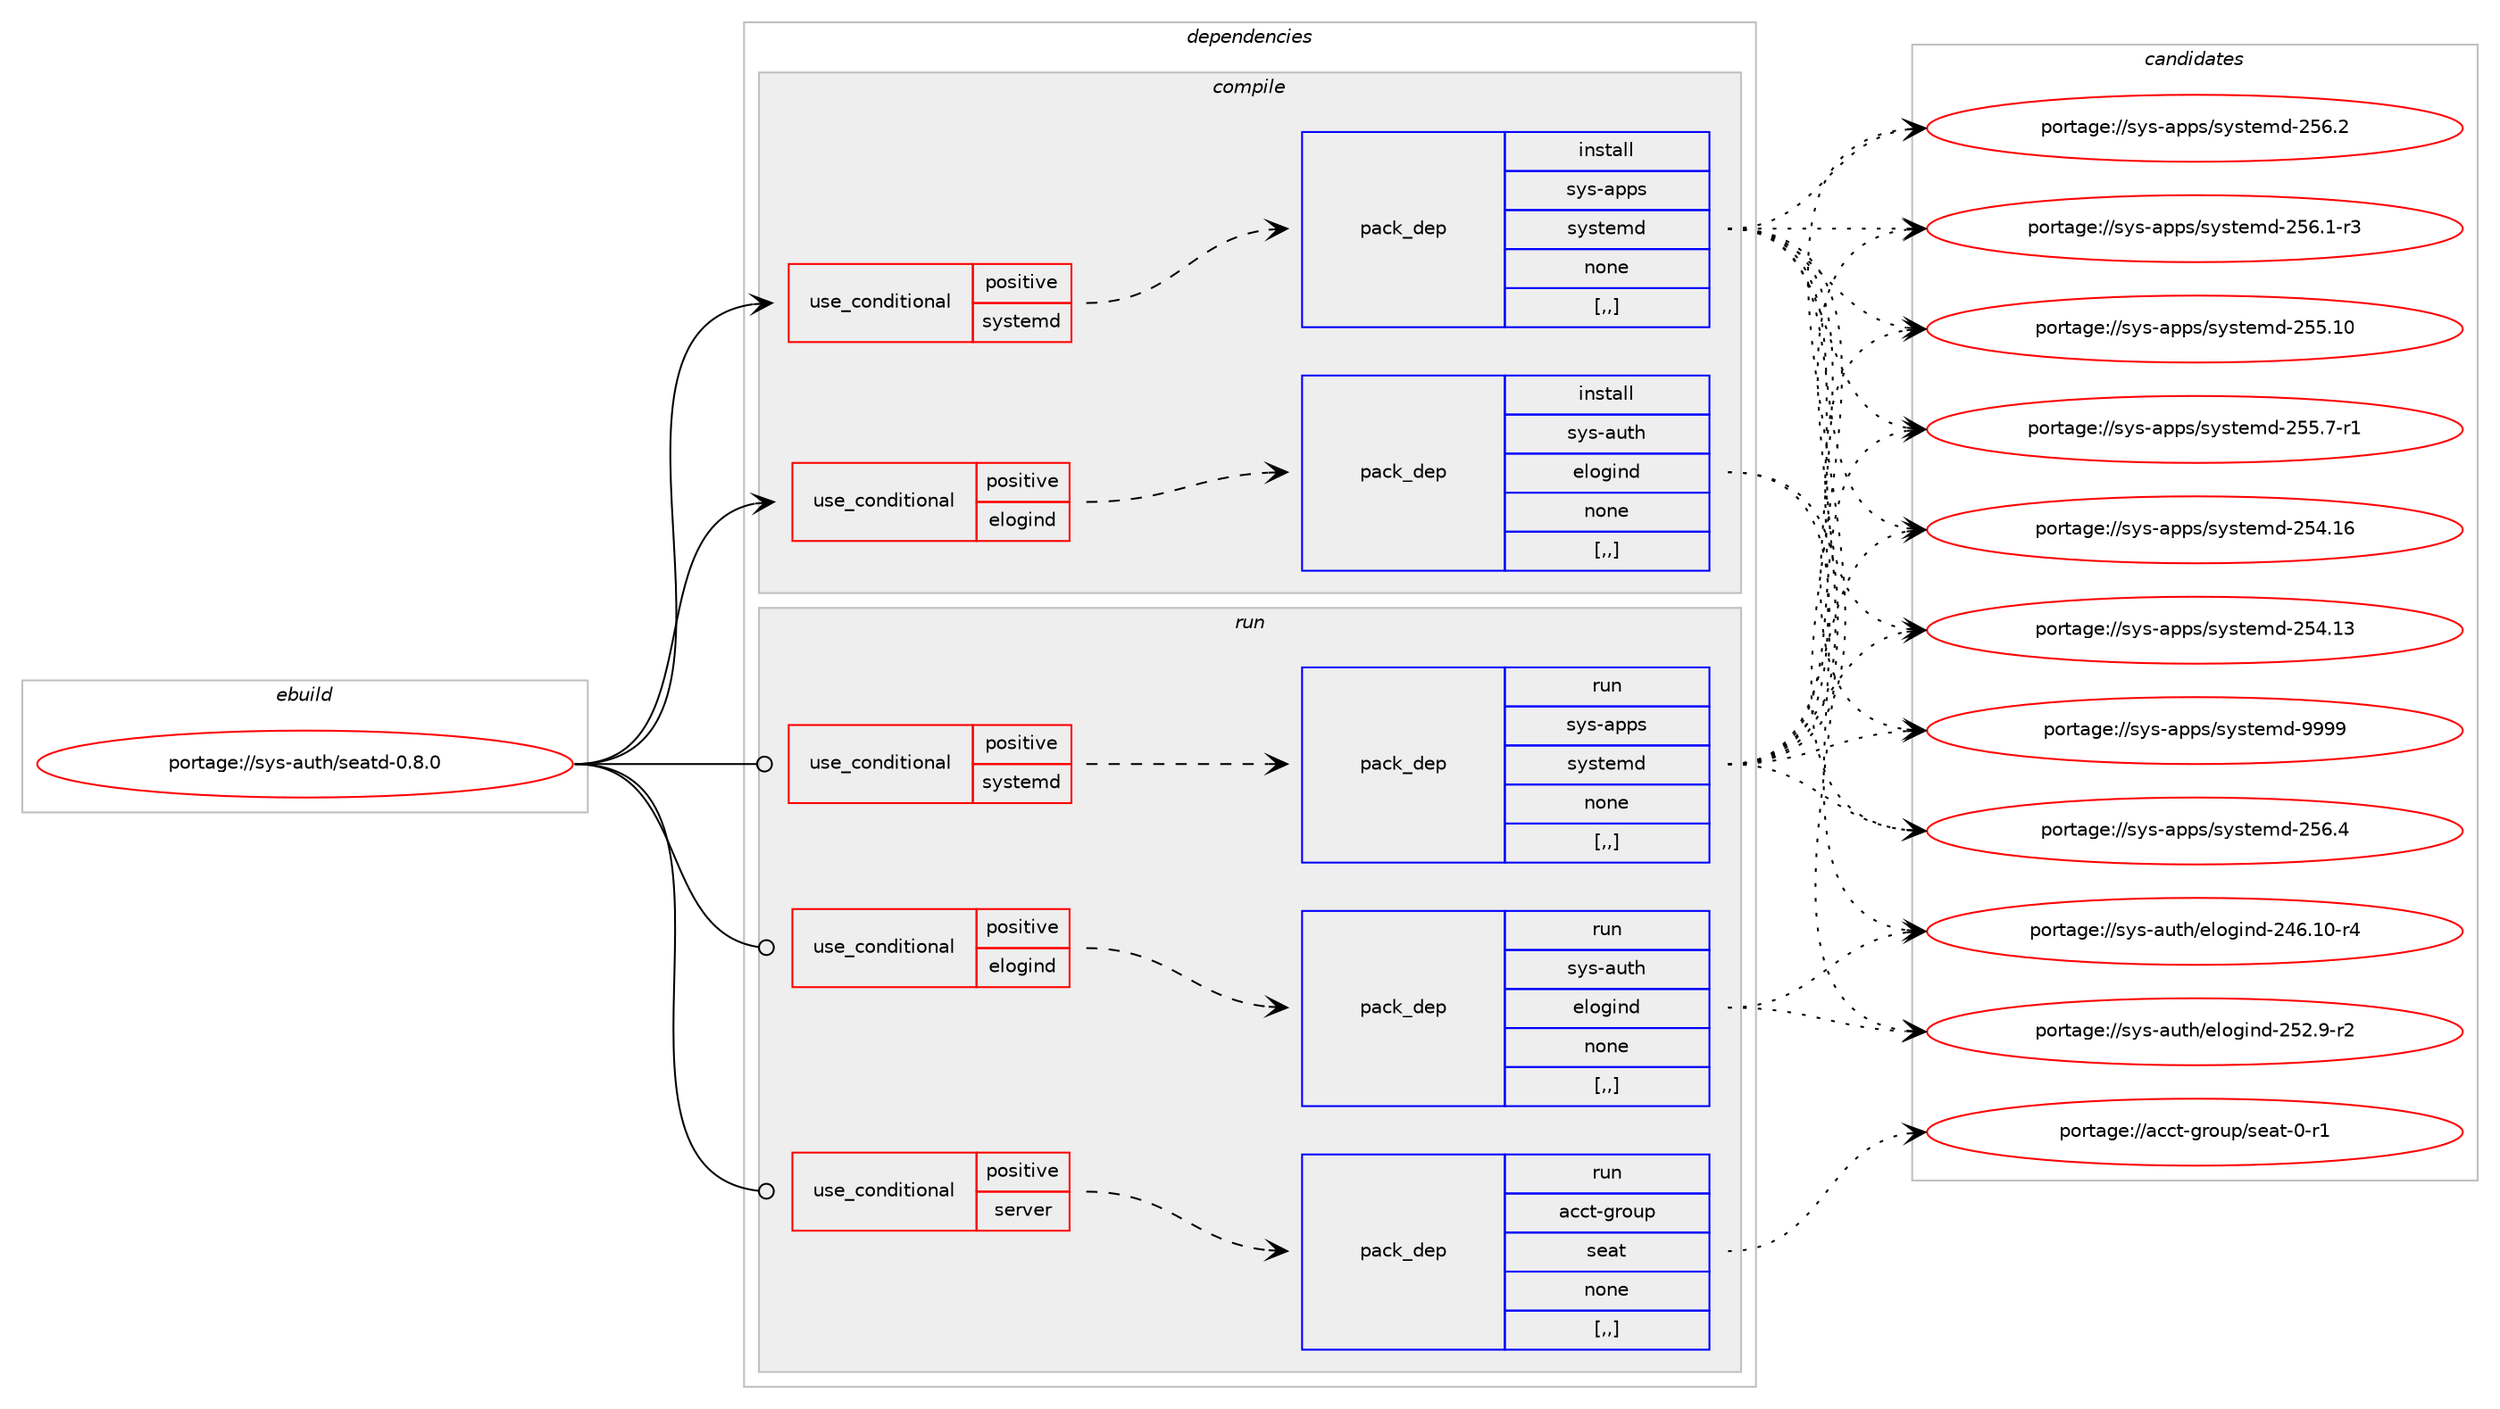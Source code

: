 digraph prolog {

# *************
# Graph options
# *************

newrank=true;
concentrate=true;
compound=true;
graph [rankdir=LR,fontname=Helvetica,fontsize=10,ranksep=1.5];#, ranksep=2.5, nodesep=0.2];
edge  [arrowhead=vee];
node  [fontname=Helvetica,fontsize=10];

# **********
# The ebuild
# **********

subgraph cluster_leftcol {
color=gray;
label=<<i>ebuild</i>>;
id [label="portage://sys-auth/seatd-0.8.0", color=red, width=4, href="../sys-auth/seatd-0.8.0.svg"];
}

# ****************
# The dependencies
# ****************

subgraph cluster_midcol {
color=gray;
label=<<i>dependencies</i>>;
subgraph cluster_compile {
fillcolor="#eeeeee";
style=filled;
label=<<i>compile</i>>;
subgraph cond113330 {
dependency427290 [label=<<TABLE BORDER="0" CELLBORDER="1" CELLSPACING="0" CELLPADDING="4"><TR><TD ROWSPAN="3" CELLPADDING="10">use_conditional</TD></TR><TR><TD>positive</TD></TR><TR><TD>elogind</TD></TR></TABLE>>, shape=none, color=red];
subgraph pack311023 {
dependency427291 [label=<<TABLE BORDER="0" CELLBORDER="1" CELLSPACING="0" CELLPADDING="4" WIDTH="220"><TR><TD ROWSPAN="6" CELLPADDING="30">pack_dep</TD></TR><TR><TD WIDTH="110">install</TD></TR><TR><TD>sys-auth</TD></TR><TR><TD>elogind</TD></TR><TR><TD>none</TD></TR><TR><TD>[,,]</TD></TR></TABLE>>, shape=none, color=blue];
}
dependency427290:e -> dependency427291:w [weight=20,style="dashed",arrowhead="vee"];
}
id:e -> dependency427290:w [weight=20,style="solid",arrowhead="vee"];
subgraph cond113331 {
dependency427292 [label=<<TABLE BORDER="0" CELLBORDER="1" CELLSPACING="0" CELLPADDING="4"><TR><TD ROWSPAN="3" CELLPADDING="10">use_conditional</TD></TR><TR><TD>positive</TD></TR><TR><TD>systemd</TD></TR></TABLE>>, shape=none, color=red];
subgraph pack311024 {
dependency427293 [label=<<TABLE BORDER="0" CELLBORDER="1" CELLSPACING="0" CELLPADDING="4" WIDTH="220"><TR><TD ROWSPAN="6" CELLPADDING="30">pack_dep</TD></TR><TR><TD WIDTH="110">install</TD></TR><TR><TD>sys-apps</TD></TR><TR><TD>systemd</TD></TR><TR><TD>none</TD></TR><TR><TD>[,,]</TD></TR></TABLE>>, shape=none, color=blue];
}
dependency427292:e -> dependency427293:w [weight=20,style="dashed",arrowhead="vee"];
}
id:e -> dependency427292:w [weight=20,style="solid",arrowhead="vee"];
}
subgraph cluster_compileandrun {
fillcolor="#eeeeee";
style=filled;
label=<<i>compile and run</i>>;
}
subgraph cluster_run {
fillcolor="#eeeeee";
style=filled;
label=<<i>run</i>>;
subgraph cond113332 {
dependency427294 [label=<<TABLE BORDER="0" CELLBORDER="1" CELLSPACING="0" CELLPADDING="4"><TR><TD ROWSPAN="3" CELLPADDING="10">use_conditional</TD></TR><TR><TD>positive</TD></TR><TR><TD>elogind</TD></TR></TABLE>>, shape=none, color=red];
subgraph pack311025 {
dependency427295 [label=<<TABLE BORDER="0" CELLBORDER="1" CELLSPACING="0" CELLPADDING="4" WIDTH="220"><TR><TD ROWSPAN="6" CELLPADDING="30">pack_dep</TD></TR><TR><TD WIDTH="110">run</TD></TR><TR><TD>sys-auth</TD></TR><TR><TD>elogind</TD></TR><TR><TD>none</TD></TR><TR><TD>[,,]</TD></TR></TABLE>>, shape=none, color=blue];
}
dependency427294:e -> dependency427295:w [weight=20,style="dashed",arrowhead="vee"];
}
id:e -> dependency427294:w [weight=20,style="solid",arrowhead="odot"];
subgraph cond113333 {
dependency427296 [label=<<TABLE BORDER="0" CELLBORDER="1" CELLSPACING="0" CELLPADDING="4"><TR><TD ROWSPAN="3" CELLPADDING="10">use_conditional</TD></TR><TR><TD>positive</TD></TR><TR><TD>server</TD></TR></TABLE>>, shape=none, color=red];
subgraph pack311026 {
dependency427297 [label=<<TABLE BORDER="0" CELLBORDER="1" CELLSPACING="0" CELLPADDING="4" WIDTH="220"><TR><TD ROWSPAN="6" CELLPADDING="30">pack_dep</TD></TR><TR><TD WIDTH="110">run</TD></TR><TR><TD>acct-group</TD></TR><TR><TD>seat</TD></TR><TR><TD>none</TD></TR><TR><TD>[,,]</TD></TR></TABLE>>, shape=none, color=blue];
}
dependency427296:e -> dependency427297:w [weight=20,style="dashed",arrowhead="vee"];
}
id:e -> dependency427296:w [weight=20,style="solid",arrowhead="odot"];
subgraph cond113334 {
dependency427298 [label=<<TABLE BORDER="0" CELLBORDER="1" CELLSPACING="0" CELLPADDING="4"><TR><TD ROWSPAN="3" CELLPADDING="10">use_conditional</TD></TR><TR><TD>positive</TD></TR><TR><TD>systemd</TD></TR></TABLE>>, shape=none, color=red];
subgraph pack311027 {
dependency427299 [label=<<TABLE BORDER="0" CELLBORDER="1" CELLSPACING="0" CELLPADDING="4" WIDTH="220"><TR><TD ROWSPAN="6" CELLPADDING="30">pack_dep</TD></TR><TR><TD WIDTH="110">run</TD></TR><TR><TD>sys-apps</TD></TR><TR><TD>systemd</TD></TR><TR><TD>none</TD></TR><TR><TD>[,,]</TD></TR></TABLE>>, shape=none, color=blue];
}
dependency427298:e -> dependency427299:w [weight=20,style="dashed",arrowhead="vee"];
}
id:e -> dependency427298:w [weight=20,style="solid",arrowhead="odot"];
}
}

# **************
# The candidates
# **************

subgraph cluster_choices {
rank=same;
color=gray;
label=<<i>candidates</i>>;

subgraph choice311023 {
color=black;
nodesep=1;
choice1151211154597117116104471011081111031051101004550535046574511450 [label="portage://sys-auth/elogind-252.9-r2", color=red, width=4,href="../sys-auth/elogind-252.9-r2.svg"];
choice115121115459711711610447101108111103105110100455052544649484511452 [label="portage://sys-auth/elogind-246.10-r4", color=red, width=4,href="../sys-auth/elogind-246.10-r4.svg"];
dependency427291:e -> choice1151211154597117116104471011081111031051101004550535046574511450:w [style=dotted,weight="100"];
dependency427291:e -> choice115121115459711711610447101108111103105110100455052544649484511452:w [style=dotted,weight="100"];
}
subgraph choice311024 {
color=black;
nodesep=1;
choice1151211154597112112115471151211151161011091004557575757 [label="portage://sys-apps/systemd-9999", color=red, width=4,href="../sys-apps/systemd-9999.svg"];
choice115121115459711211211547115121115116101109100455053544652 [label="portage://sys-apps/systemd-256.4", color=red, width=4,href="../sys-apps/systemd-256.4.svg"];
choice115121115459711211211547115121115116101109100455053544650 [label="portage://sys-apps/systemd-256.2", color=red, width=4,href="../sys-apps/systemd-256.2.svg"];
choice1151211154597112112115471151211151161011091004550535446494511451 [label="portage://sys-apps/systemd-256.1-r3", color=red, width=4,href="../sys-apps/systemd-256.1-r3.svg"];
choice11512111545971121121154711512111511610110910045505353464948 [label="portage://sys-apps/systemd-255.10", color=red, width=4,href="../sys-apps/systemd-255.10.svg"];
choice1151211154597112112115471151211151161011091004550535346554511449 [label="portage://sys-apps/systemd-255.7-r1", color=red, width=4,href="../sys-apps/systemd-255.7-r1.svg"];
choice11512111545971121121154711512111511610110910045505352464954 [label="portage://sys-apps/systemd-254.16", color=red, width=4,href="../sys-apps/systemd-254.16.svg"];
choice11512111545971121121154711512111511610110910045505352464951 [label="portage://sys-apps/systemd-254.13", color=red, width=4,href="../sys-apps/systemd-254.13.svg"];
dependency427293:e -> choice1151211154597112112115471151211151161011091004557575757:w [style=dotted,weight="100"];
dependency427293:e -> choice115121115459711211211547115121115116101109100455053544652:w [style=dotted,weight="100"];
dependency427293:e -> choice115121115459711211211547115121115116101109100455053544650:w [style=dotted,weight="100"];
dependency427293:e -> choice1151211154597112112115471151211151161011091004550535446494511451:w [style=dotted,weight="100"];
dependency427293:e -> choice11512111545971121121154711512111511610110910045505353464948:w [style=dotted,weight="100"];
dependency427293:e -> choice1151211154597112112115471151211151161011091004550535346554511449:w [style=dotted,weight="100"];
dependency427293:e -> choice11512111545971121121154711512111511610110910045505352464954:w [style=dotted,weight="100"];
dependency427293:e -> choice11512111545971121121154711512111511610110910045505352464951:w [style=dotted,weight="100"];
}
subgraph choice311025 {
color=black;
nodesep=1;
choice1151211154597117116104471011081111031051101004550535046574511450 [label="portage://sys-auth/elogind-252.9-r2", color=red, width=4,href="../sys-auth/elogind-252.9-r2.svg"];
choice115121115459711711610447101108111103105110100455052544649484511452 [label="portage://sys-auth/elogind-246.10-r4", color=red, width=4,href="../sys-auth/elogind-246.10-r4.svg"];
dependency427295:e -> choice1151211154597117116104471011081111031051101004550535046574511450:w [style=dotted,weight="100"];
dependency427295:e -> choice115121115459711711610447101108111103105110100455052544649484511452:w [style=dotted,weight="100"];
}
subgraph choice311026 {
color=black;
nodesep=1;
choice97999911645103114111117112471151019711645484511449 [label="portage://acct-group/seat-0-r1", color=red, width=4,href="../acct-group/seat-0-r1.svg"];
dependency427297:e -> choice97999911645103114111117112471151019711645484511449:w [style=dotted,weight="100"];
}
subgraph choice311027 {
color=black;
nodesep=1;
choice1151211154597112112115471151211151161011091004557575757 [label="portage://sys-apps/systemd-9999", color=red, width=4,href="../sys-apps/systemd-9999.svg"];
choice115121115459711211211547115121115116101109100455053544652 [label="portage://sys-apps/systemd-256.4", color=red, width=4,href="../sys-apps/systemd-256.4.svg"];
choice115121115459711211211547115121115116101109100455053544650 [label="portage://sys-apps/systemd-256.2", color=red, width=4,href="../sys-apps/systemd-256.2.svg"];
choice1151211154597112112115471151211151161011091004550535446494511451 [label="portage://sys-apps/systemd-256.1-r3", color=red, width=4,href="../sys-apps/systemd-256.1-r3.svg"];
choice11512111545971121121154711512111511610110910045505353464948 [label="portage://sys-apps/systemd-255.10", color=red, width=4,href="../sys-apps/systemd-255.10.svg"];
choice1151211154597112112115471151211151161011091004550535346554511449 [label="portage://sys-apps/systemd-255.7-r1", color=red, width=4,href="../sys-apps/systemd-255.7-r1.svg"];
choice11512111545971121121154711512111511610110910045505352464954 [label="portage://sys-apps/systemd-254.16", color=red, width=4,href="../sys-apps/systemd-254.16.svg"];
choice11512111545971121121154711512111511610110910045505352464951 [label="portage://sys-apps/systemd-254.13", color=red, width=4,href="../sys-apps/systemd-254.13.svg"];
dependency427299:e -> choice1151211154597112112115471151211151161011091004557575757:w [style=dotted,weight="100"];
dependency427299:e -> choice115121115459711211211547115121115116101109100455053544652:w [style=dotted,weight="100"];
dependency427299:e -> choice115121115459711211211547115121115116101109100455053544650:w [style=dotted,weight="100"];
dependency427299:e -> choice1151211154597112112115471151211151161011091004550535446494511451:w [style=dotted,weight="100"];
dependency427299:e -> choice11512111545971121121154711512111511610110910045505353464948:w [style=dotted,weight="100"];
dependency427299:e -> choice1151211154597112112115471151211151161011091004550535346554511449:w [style=dotted,weight="100"];
dependency427299:e -> choice11512111545971121121154711512111511610110910045505352464954:w [style=dotted,weight="100"];
dependency427299:e -> choice11512111545971121121154711512111511610110910045505352464951:w [style=dotted,weight="100"];
}
}

}
